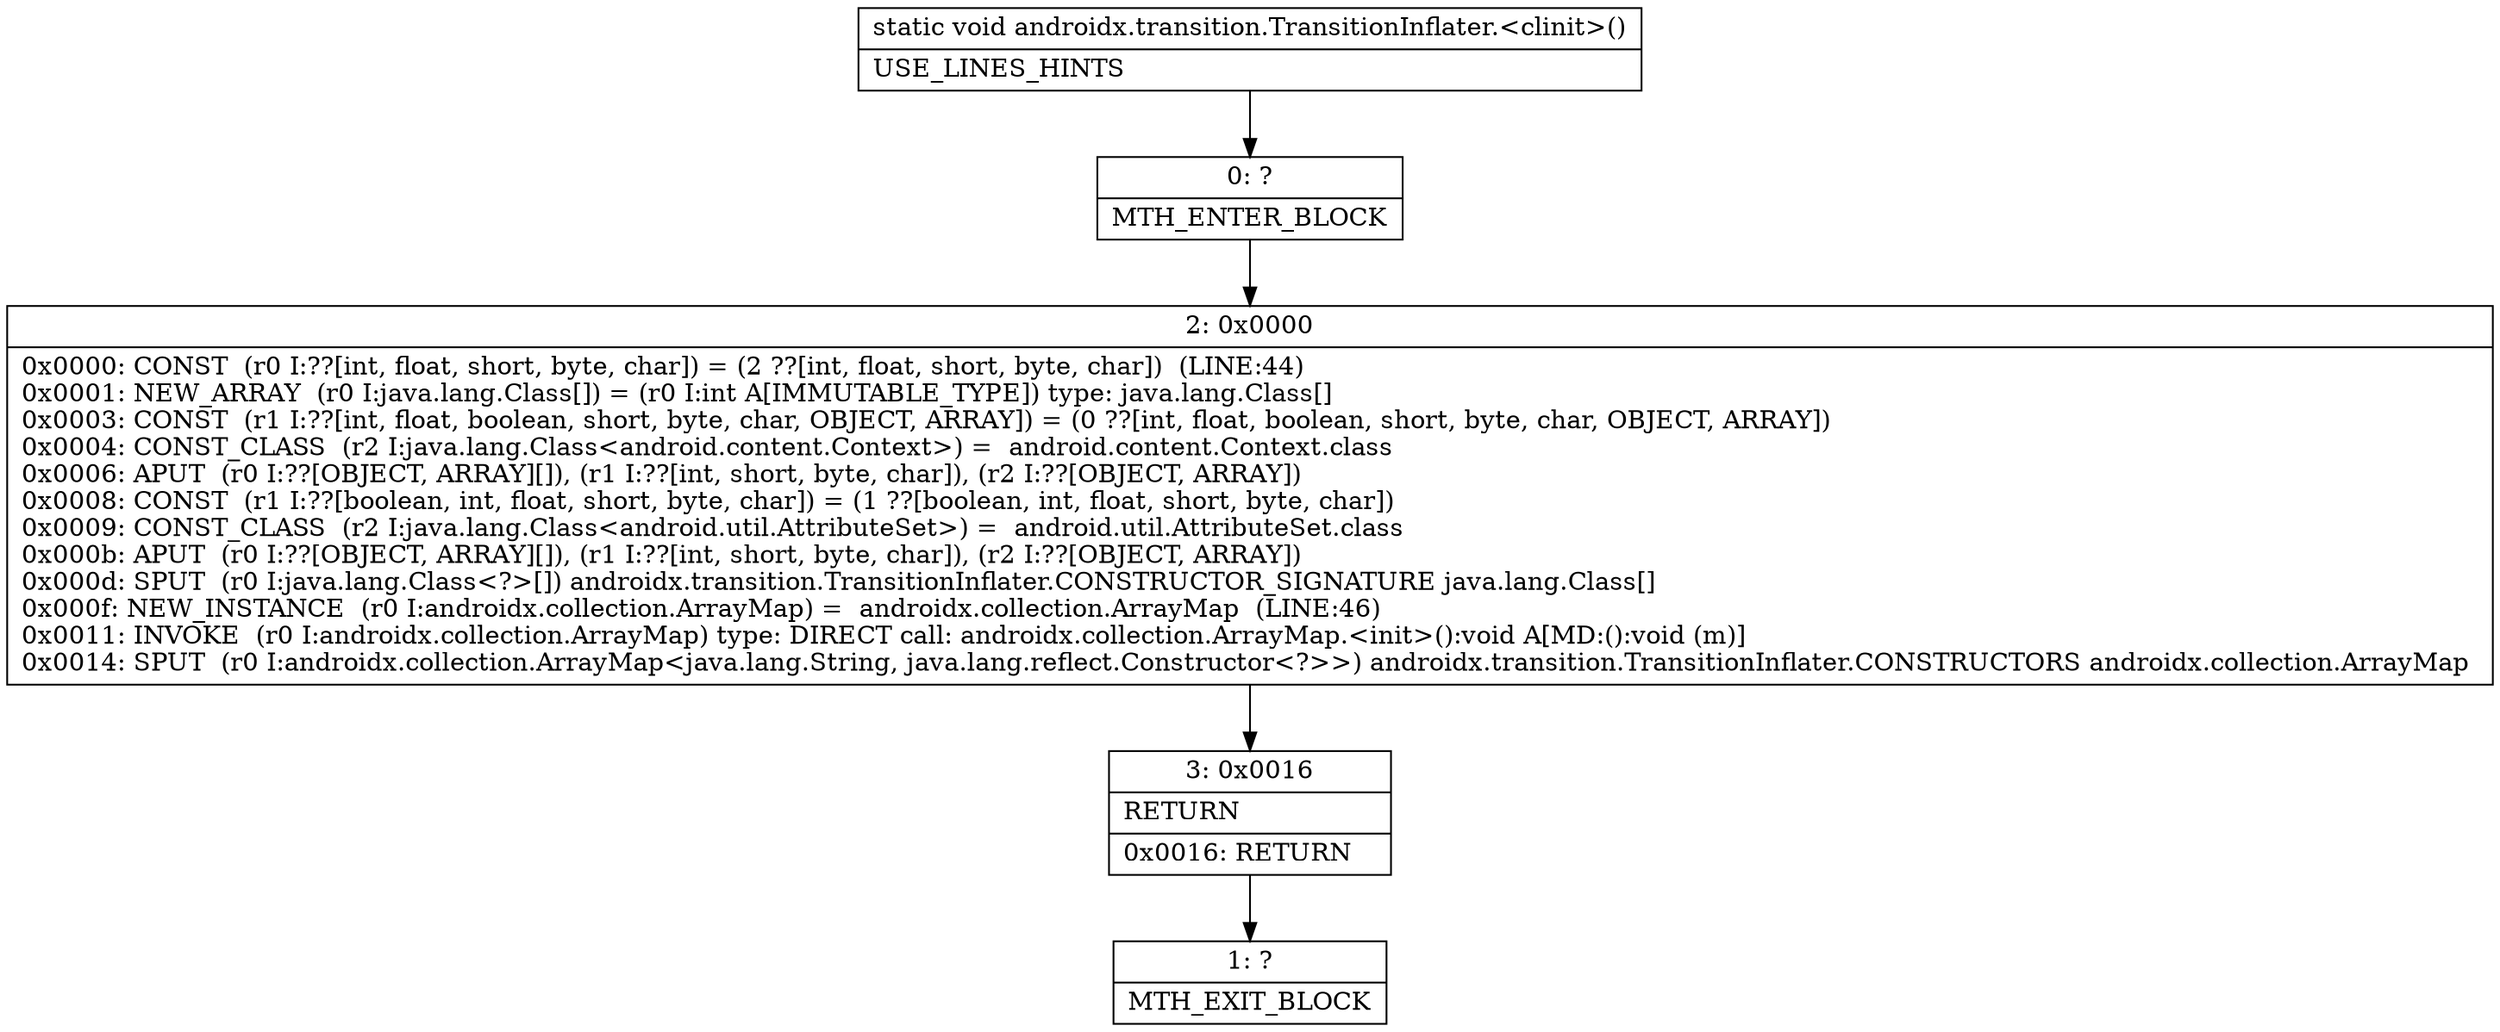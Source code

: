digraph "CFG forandroidx.transition.TransitionInflater.\<clinit\>()V" {
Node_0 [shape=record,label="{0\:\ ?|MTH_ENTER_BLOCK\l}"];
Node_2 [shape=record,label="{2\:\ 0x0000|0x0000: CONST  (r0 I:??[int, float, short, byte, char]) = (2 ??[int, float, short, byte, char])  (LINE:44)\l0x0001: NEW_ARRAY  (r0 I:java.lang.Class[]) = (r0 I:int A[IMMUTABLE_TYPE]) type: java.lang.Class[] \l0x0003: CONST  (r1 I:??[int, float, boolean, short, byte, char, OBJECT, ARRAY]) = (0 ??[int, float, boolean, short, byte, char, OBJECT, ARRAY]) \l0x0004: CONST_CLASS  (r2 I:java.lang.Class\<android.content.Context\>) =  android.content.Context.class \l0x0006: APUT  (r0 I:??[OBJECT, ARRAY][]), (r1 I:??[int, short, byte, char]), (r2 I:??[OBJECT, ARRAY]) \l0x0008: CONST  (r1 I:??[boolean, int, float, short, byte, char]) = (1 ??[boolean, int, float, short, byte, char]) \l0x0009: CONST_CLASS  (r2 I:java.lang.Class\<android.util.AttributeSet\>) =  android.util.AttributeSet.class \l0x000b: APUT  (r0 I:??[OBJECT, ARRAY][]), (r1 I:??[int, short, byte, char]), (r2 I:??[OBJECT, ARRAY]) \l0x000d: SPUT  (r0 I:java.lang.Class\<?\>[]) androidx.transition.TransitionInflater.CONSTRUCTOR_SIGNATURE java.lang.Class[] \l0x000f: NEW_INSTANCE  (r0 I:androidx.collection.ArrayMap) =  androidx.collection.ArrayMap  (LINE:46)\l0x0011: INVOKE  (r0 I:androidx.collection.ArrayMap) type: DIRECT call: androidx.collection.ArrayMap.\<init\>():void A[MD:():void (m)]\l0x0014: SPUT  (r0 I:androidx.collection.ArrayMap\<java.lang.String, java.lang.reflect.Constructor\<?\>\>) androidx.transition.TransitionInflater.CONSTRUCTORS androidx.collection.ArrayMap \l}"];
Node_3 [shape=record,label="{3\:\ 0x0016|RETURN\l|0x0016: RETURN   \l}"];
Node_1 [shape=record,label="{1\:\ ?|MTH_EXIT_BLOCK\l}"];
MethodNode[shape=record,label="{static void androidx.transition.TransitionInflater.\<clinit\>()  | USE_LINES_HINTS\l}"];
MethodNode -> Node_0;Node_0 -> Node_2;
Node_2 -> Node_3;
Node_3 -> Node_1;
}

